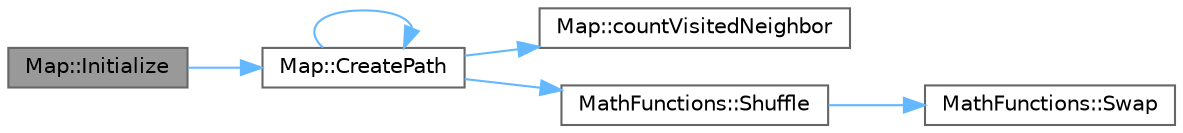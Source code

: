 digraph "Map::Initialize"
{
 // LATEX_PDF_SIZE
  bgcolor="transparent";
  edge [fontname=Helvetica,fontsize=10,labelfontname=Helvetica,labelfontsize=10];
  node [fontname=Helvetica,fontsize=10,shape=box,height=0.2,width=0.4];
  rankdir="LR";
  Node1 [id="Node000001",label="Map::Initialize",height=0.2,width=0.4,color="gray40", fillcolor="grey60", style="filled", fontcolor="black",tooltip="Initializes the map."];
  Node1 -> Node2 [id="edge1_Node000001_Node000002",color="steelblue1",style="solid",tooltip=" "];
  Node2 [id="Node000002",label="Map::CreatePath",height=0.2,width=0.4,color="grey40", fillcolor="white", style="filled",URL="$class_map.html#aadd9f7f5f360583d93b6cbbca60a7f5c",tooltip="Creates a path starting from a given position."];
  Node2 -> Node3 [id="edge2_Node000002_Node000003",color="steelblue1",style="solid",tooltip=" "];
  Node3 [id="Node000003",label="Map::countVisitedNeighbor",height=0.2,width=0.4,color="grey40", fillcolor="white", style="filled",URL="$class_map.html#aa6f4f5faa2dcf92b1f920107cf57eb1d",tooltip="Counts visited neighbors of a cell."];
  Node2 -> Node2 [id="edge3_Node000002_Node000002",color="steelblue1",style="solid",tooltip=" "];
  Node2 -> Node4 [id="edge4_Node000002_Node000004",color="steelblue1",style="solid",tooltip=" "];
  Node4 [id="Node000004",label="MathFunctions::Shuffle",height=0.2,width=0.4,color="grey40", fillcolor="white", style="filled",URL="$class_math_functions.html#a597f660da253c677b55bdd53621d716c",tooltip="Shuffles the elements of a vector of unsigned integers."];
  Node4 -> Node5 [id="edge5_Node000004_Node000005",color="steelblue1",style="solid",tooltip=" "];
  Node5 [id="Node000005",label="MathFunctions::Swap",height=0.2,width=0.4,color="grey40", fillcolor="white", style="filled",URL="$class_math_functions.html#ab600bb7075c19d1726d6c094aaf04a94",tooltip="Swaps the values of two unsigned integers."];
}
